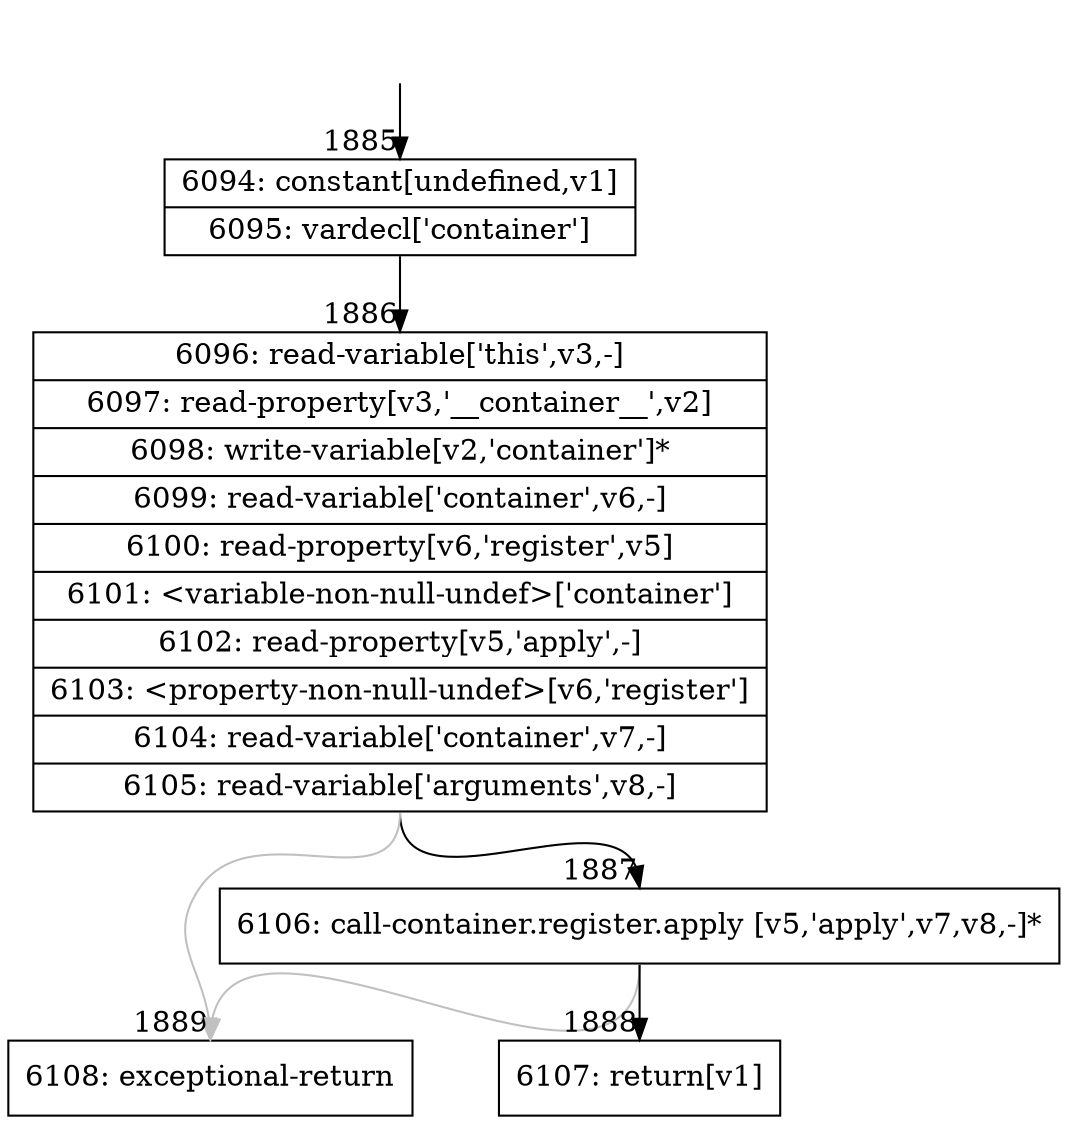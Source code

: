 digraph {
rankdir="TD"
BB_entry143[shape=none,label=""];
BB_entry143 -> BB1885 [tailport=s, headport=n, headlabel="    1885"]
BB1885 [shape=record label="{6094: constant[undefined,v1]|6095: vardecl['container']}" ] 
BB1885 -> BB1886 [tailport=s, headport=n, headlabel="      1886"]
BB1886 [shape=record label="{6096: read-variable['this',v3,-]|6097: read-property[v3,'__container__',v2]|6098: write-variable[v2,'container']*|6099: read-variable['container',v6,-]|6100: read-property[v6,'register',v5]|6101: \<variable-non-null-undef\>['container']|6102: read-property[v5,'apply',-]|6103: \<property-non-null-undef\>[v6,'register']|6104: read-variable['container',v7,-]|6105: read-variable['arguments',v8,-]}" ] 
BB1886 -> BB1887 [tailport=s, headport=n, headlabel="      1887"]
BB1886 -> BB1889 [tailport=s, headport=n, color=gray, headlabel="      1889"]
BB1887 [shape=record label="{6106: call-container.register.apply [v5,'apply',v7,v8,-]*}" ] 
BB1887 -> BB1888 [tailport=s, headport=n, headlabel="      1888"]
BB1887 -> BB1889 [tailport=s, headport=n, color=gray]
BB1888 [shape=record label="{6107: return[v1]}" ] 
BB1889 [shape=record label="{6108: exceptional-return}" ] 
//#$~ 2903
}
